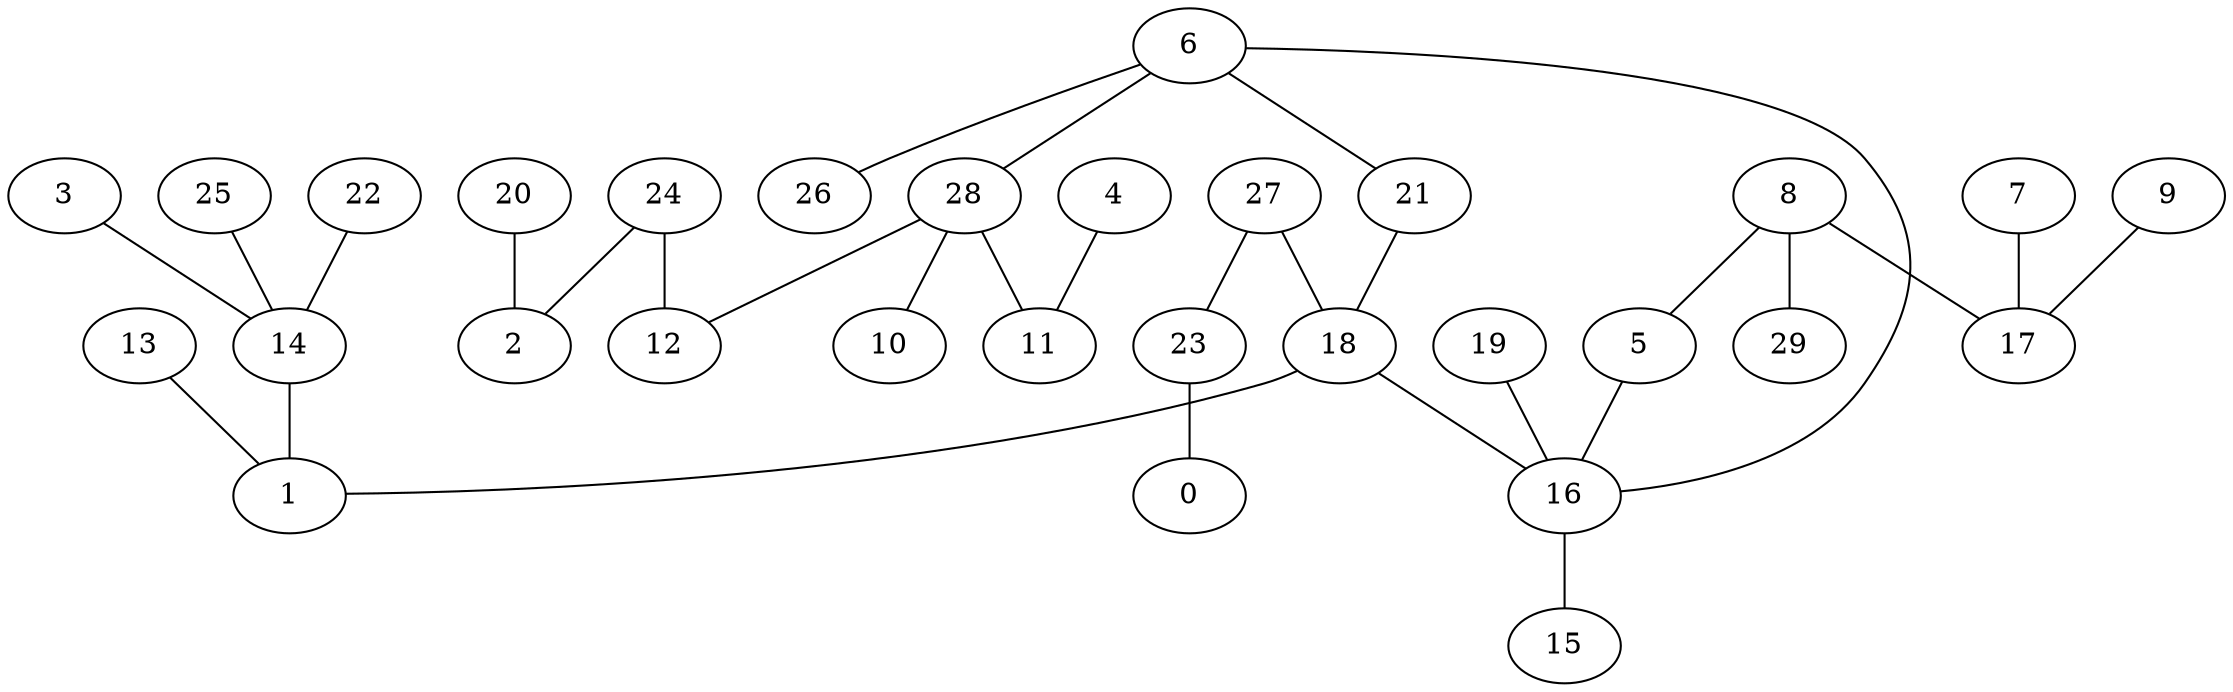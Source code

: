 digraph GG_graph {

subgraph G_graph {
edge [color = black]
"4" -> "11" [dir = none]
"13" -> "1" [dir = none]
"24" -> "2" [dir = none]
"24" -> "12" [dir = none]
"18" -> "1" [dir = none]
"18" -> "16" [dir = none]
"20" -> "2" [dir = none]
"27" -> "23" [dir = none]
"27" -> "18" [dir = none]
"28" -> "10" [dir = none]
"28" -> "11" [dir = none]
"28" -> "12" [dir = none]
"7" -> "17" [dir = none]
"19" -> "16" [dir = none]
"22" -> "14" [dir = none]
"9" -> "17" [dir = none]
"16" -> "15" [dir = none]
"6" -> "26" [dir = none]
"6" -> "28" [dir = none]
"6" -> "16" [dir = none]
"3" -> "14" [dir = none]
"14" -> "1" [dir = none]
"5" -> "16" [dir = none]
"8" -> "29" [dir = none]
"8" -> "17" [dir = none]
"8" -> "5" [dir = none]
"21" -> "18" [dir = none]
"23" -> "0" [dir = none]
"25" -> "14" [dir = none]
"6" -> "21" [dir = none]
}

}

